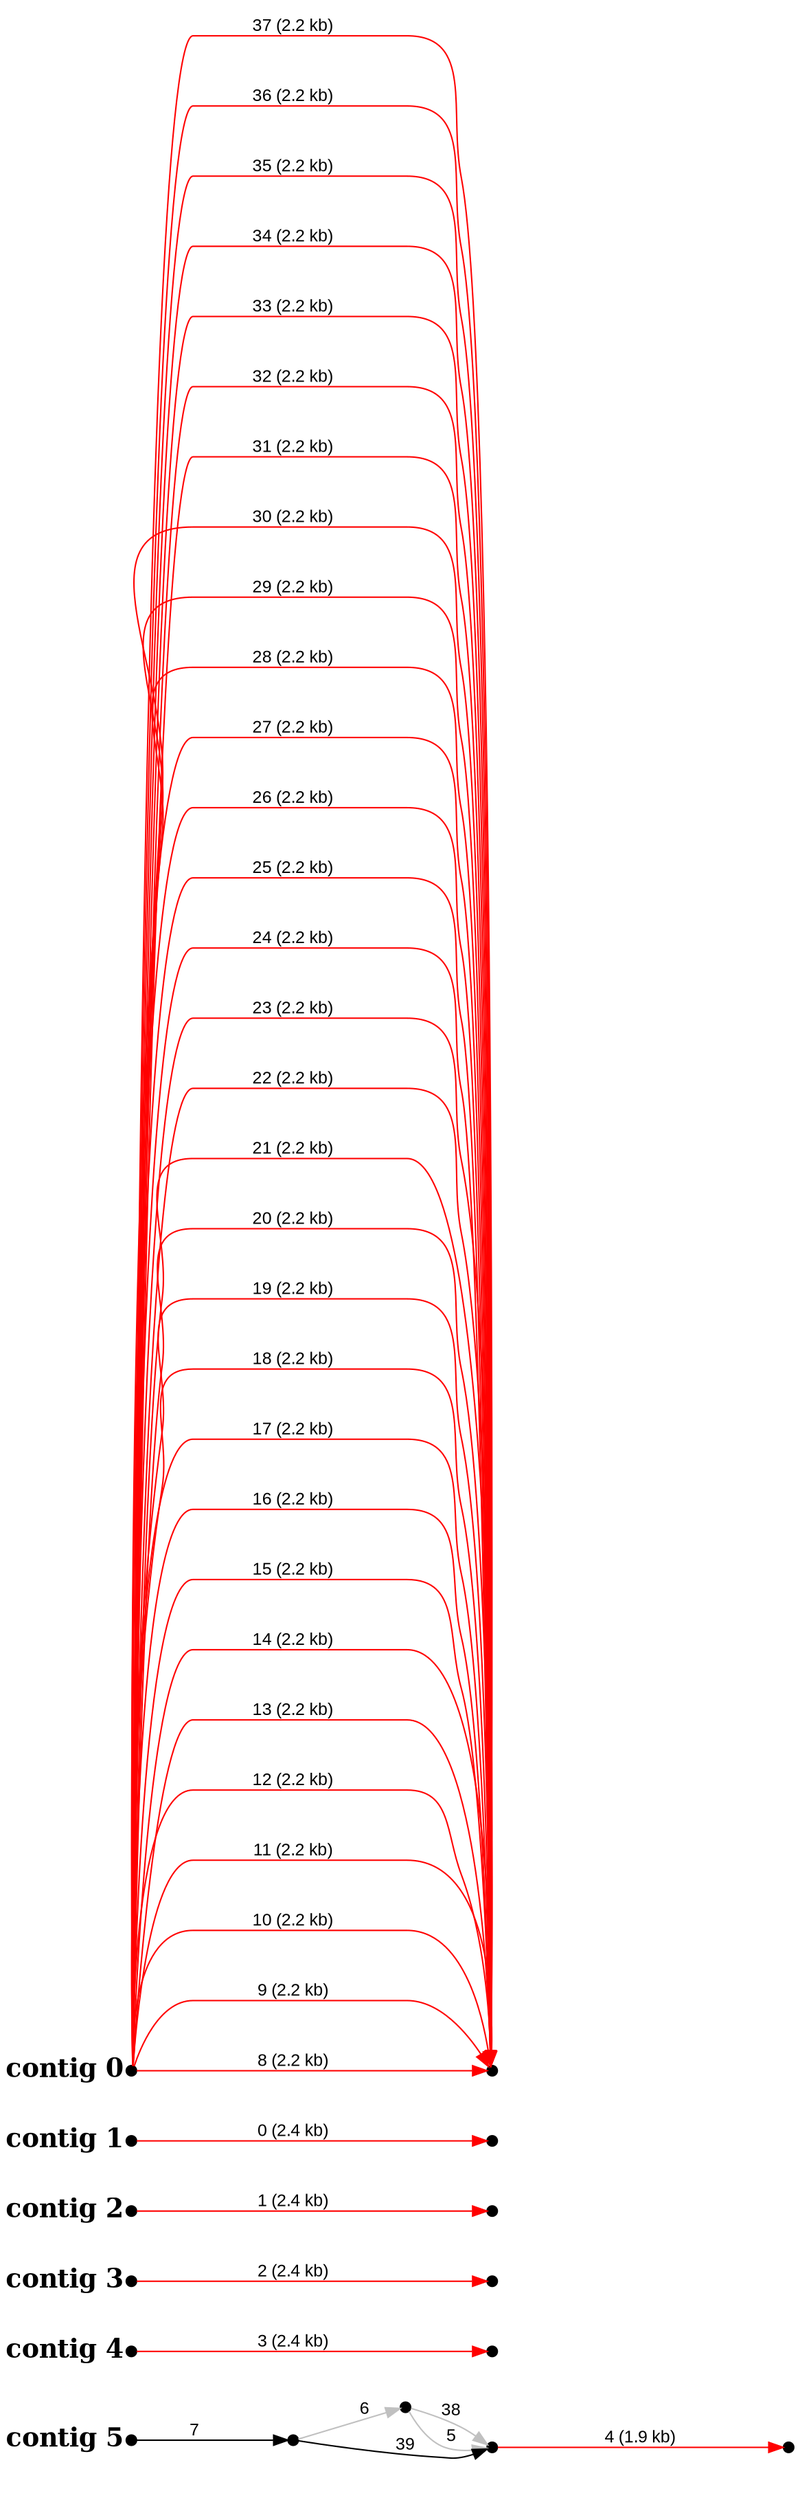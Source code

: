 digraph G {

node [width=0.1,height=0.1,fontsize=10,shape=point];
edge [fontsize=12,penwidth=1,arrowsize=1,fontname=Arial];
margin=1.0;
rankdir=LR;
labeljust=l;
margin=0;

subgraph cluster5 {
color=white;
11 -> 10 [minlen=4,color=red,label="4 (1.9 kb)"];
12 -> 11 [minlen=1,color=gray,label="5"];
12 -> 11 [minlen=1,color=gray,label="38"];
13 -> 11 [minlen=2,color=black,label="39"];
13 -> 12 [minlen=1,color=gray,label="6"];
14 -> 13 [minlen=2,color=black,label="7",taillabel="contig 5",labelangle=180,weight=10000,labeldistance=5,labelfontsize=18,labelfontname="Times-Bold"];
}

subgraph cluster4 {
color=white;
8 -> 9 [minlen=4,color=red,label="3 (2.4 kb)",taillabel="contig 4",labelangle=180,weight=10000,labeldistance=5,labelfontsize=18,labelfontname="Times-Bold"];
}

subgraph cluster3 {
color=white;
5 -> 6 [minlen=4,color=red,label="2 (2.4 kb)",taillabel="contig 3",labelangle=180,weight=10000,labeldistance=5,labelfontsize=18,labelfontname="Times-Bold"];
}

subgraph cluster2 {
color=white;
3 -> 4 [minlen=4,color=red,label="1 (2.4 kb)",taillabel="contig 2",labelangle=180,weight=10000,labeldistance=5,labelfontsize=18,labelfontname="Times-Bold"];
}

subgraph cluster1 {
color=white;
1 -> 2 [minlen=4,color=red,label="0 (2.4 kb)",taillabel="contig 1",labelangle=180,weight=10000,labeldistance=5,labelfontsize=18,labelfontname="Times-Bold"];
}

subgraph cluster0 {
color=white;
0 -> 7 [minlen=4,color=red,label="8 (2.2 kb)",taillabel="contig 0",labelangle=180,weight=10000,labeldistance=5,labelfontsize=18,labelfontname="Times-Bold"];
0 -> 7 [minlen=4,color=red,label="9 (2.2 kb)"];
0 -> 7 [minlen=4,color=red,label="10 (2.2 kb)"];
0 -> 7 [minlen=4,color=red,label="11 (2.2 kb)"];
0 -> 7 [minlen=4,color=red,label="12 (2.2 kb)"];
0 -> 7 [minlen=4,color=red,label="13 (2.2 kb)"];
0 -> 7 [minlen=4,color=red,label="14 (2.2 kb)"];
0 -> 7 [minlen=4,color=red,label="15 (2.2 kb)"];
0 -> 7 [minlen=4,color=red,label="16 (2.2 kb)"];
0 -> 7 [minlen=4,color=red,label="17 (2.2 kb)"];
0 -> 7 [minlen=4,color=red,label="18 (2.2 kb)"];
0 -> 7 [minlen=4,color=red,label="19 (2.2 kb)"];
0 -> 7 [minlen=4,color=red,label="20 (2.2 kb)"];
0 -> 7 [minlen=4,color=red,label="21 (2.2 kb)"];
0 -> 7 [minlen=4,color=red,label="22 (2.2 kb)"];
0 -> 7 [minlen=4,color=red,label="23 (2.2 kb)"];
0 -> 7 [minlen=4,color=red,label="24 (2.2 kb)"];
0 -> 7 [minlen=4,color=red,label="25 (2.2 kb)"];
0 -> 7 [minlen=4,color=red,label="26 (2.2 kb)"];
0 -> 7 [minlen=4,color=red,label="27 (2.2 kb)"];
0 -> 7 [minlen=4,color=red,label="28 (2.2 kb)"];
0 -> 7 [minlen=4,color=red,label="29 (2.2 kb)"];
0 -> 7 [minlen=4,color=red,label="30 (2.2 kb)"];
0 -> 7 [minlen=4,color=red,label="31 (2.2 kb)"];
0 -> 7 [minlen=4,color=red,label="32 (2.2 kb)"];
0 -> 7 [minlen=4,color=red,label="33 (2.2 kb)"];
0 -> 7 [minlen=4,color=red,label="34 (2.2 kb)"];
0 -> 7 [minlen=4,color=red,label="35 (2.2 kb)"];
0 -> 7 [minlen=4,color=red,label="36 (2.2 kb)"];
0 -> 7 [minlen=4,color=red,label="37 (2.2 kb)"];
}

}
#done
